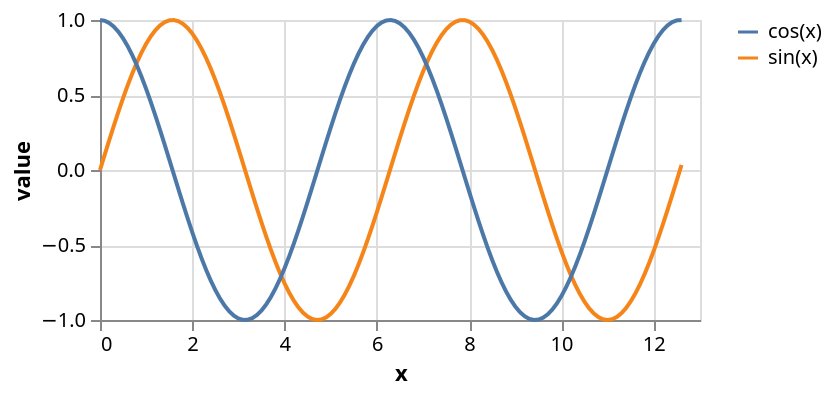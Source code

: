 {
  "$schema": "https://vega.github.io/schema/vega-lite/v3.json",
  "description": "Plots a function using a generated sequence.",
  "width": 300,
  "height": 150,
  "data": {
    "sequence": {
      "start": 0,
      "stop": 12.7,
      "step": 0.1,
      "as": "x"
    }
  },
  "transform": [
    {
      "calculate": "sin(datum.x)",
      "as": "sin(x)"
    },
    {
      "calculate": "cos(datum.x)",
      "as": "cos(x)"
    },
    {
      "fold": ["sin(x)", "cos(x)"]
    }
  ],
  "mark": "line",
  "encoding": {
    "x": {
      "type": "quantitative",
      "field": "x"
    },
    "y": {
      "field": "value",
      "type": "quantitative"
    },
    "color": {
      "field": "key",
      "type": "nominal",
      "title": null
    }
  }
}
